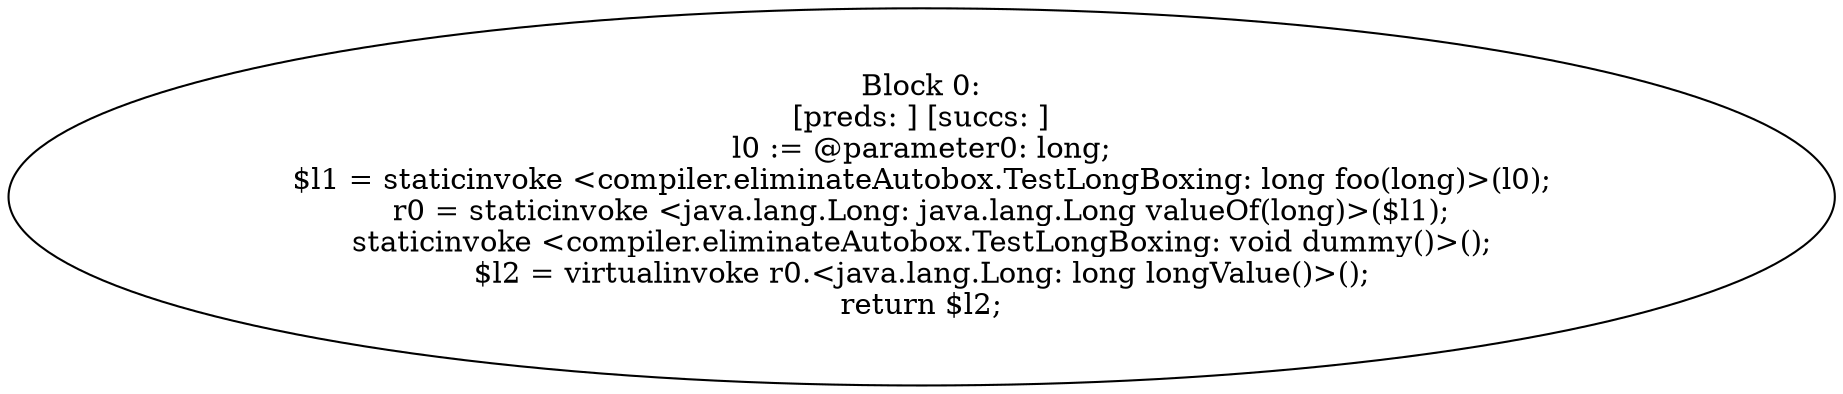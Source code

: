 digraph "unitGraph" {
    "Block 0:
[preds: ] [succs: ]
l0 := @parameter0: long;
$l1 = staticinvoke <compiler.eliminateAutobox.TestLongBoxing: long foo(long)>(l0);
r0 = staticinvoke <java.lang.Long: java.lang.Long valueOf(long)>($l1);
staticinvoke <compiler.eliminateAutobox.TestLongBoxing: void dummy()>();
$l2 = virtualinvoke r0.<java.lang.Long: long longValue()>();
return $l2;
"
}
